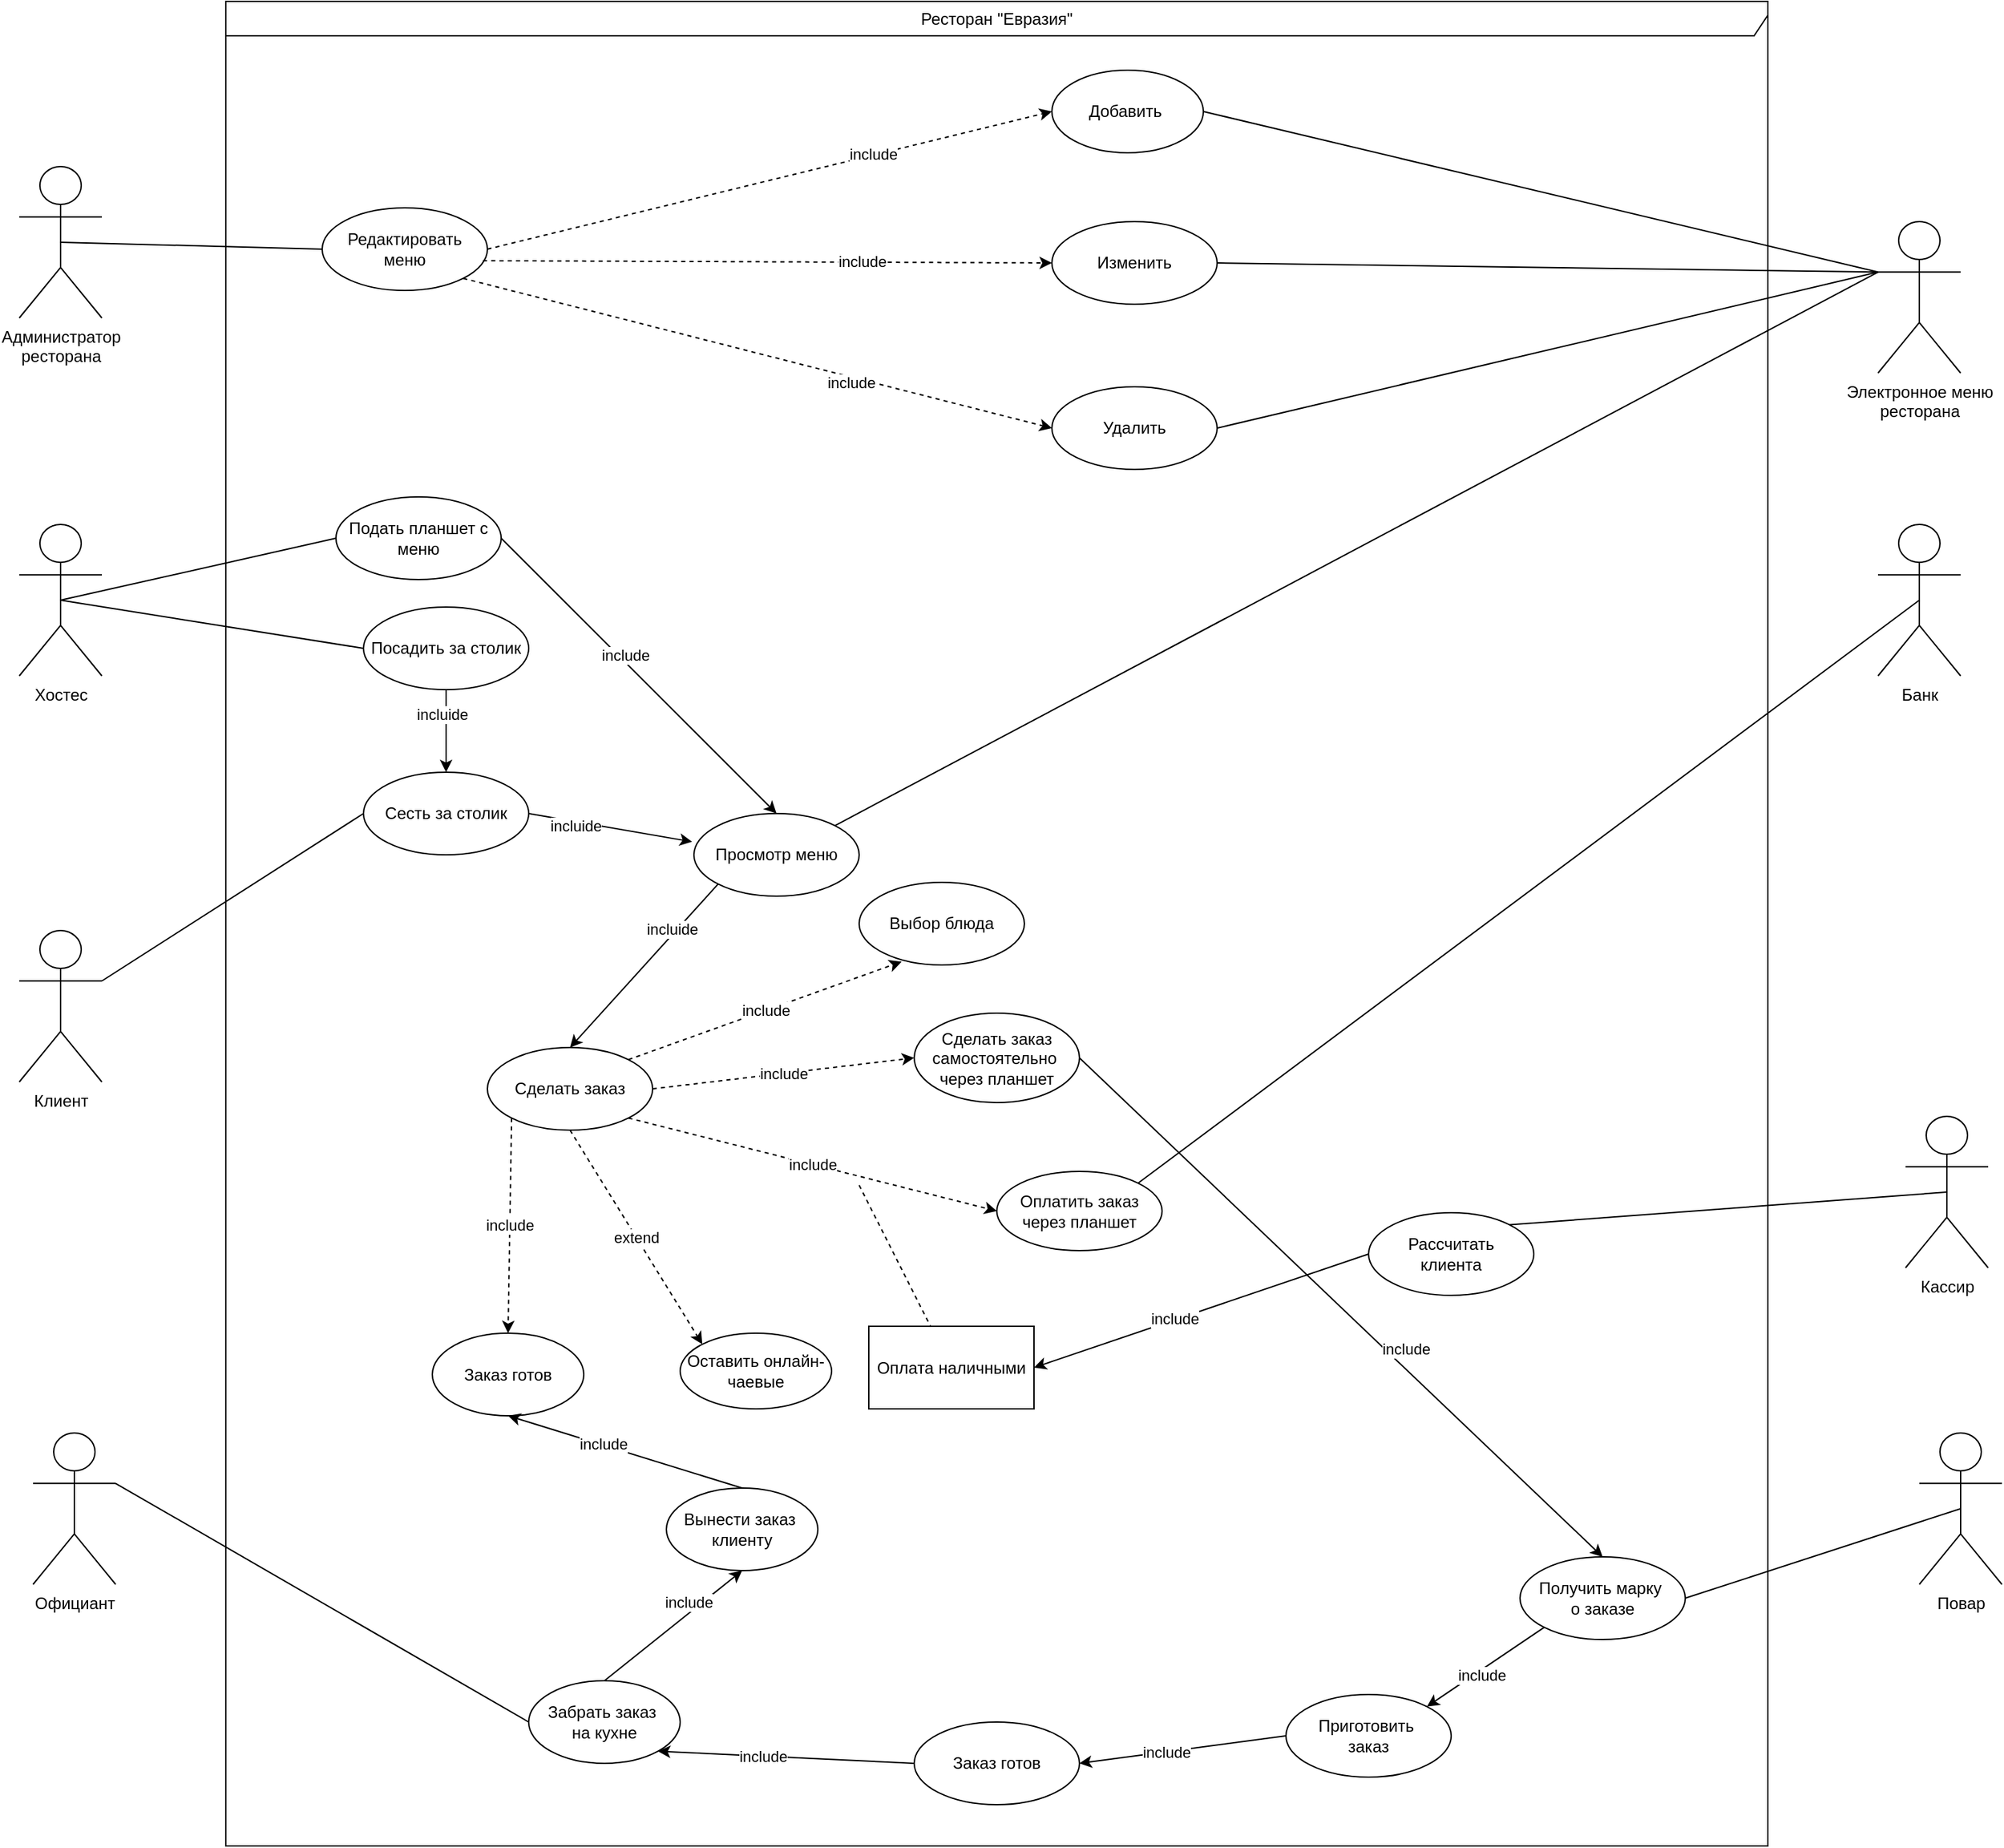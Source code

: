 <mxfile version="20.6.0" type="github"><diagram id="jOTPu-fgCYWfmJo3bVkl" name="Страница 1"><mxGraphModel dx="2292" dy="2492" grid="1" gridSize="10" guides="1" tooltips="1" connect="1" arrows="1" fold="1" page="1" pageScale="1" pageWidth="827" pageHeight="1169" math="0" shadow="0"><root><mxCell id="0"/><mxCell id="1" parent="0"/><mxCell id="QzONy5Tuctu28Yl9SVjZ-64" value="Ресторан &quot;Евразия&quot;" style="shape=umlFrame;whiteSpace=wrap;html=1;width=1120;height=25;" parent="1" vertex="1"><mxGeometry x="240" y="-250" width="1120" height="1340" as="geometry"/></mxCell><mxCell id="BUnACG9ysn0ViWNAdQbh-1" value="Хостес" style="shape=umlActor;verticalLabelPosition=bottom;verticalAlign=top;html=1;outlineConnect=0;" parent="1" vertex="1"><mxGeometry x="90" y="130" width="60" height="110" as="geometry"/></mxCell><mxCell id="BUnACG9ysn0ViWNAdQbh-2" value="Клиент" style="shape=umlActor;verticalLabelPosition=bottom;verticalAlign=top;html=1;outlineConnect=0;" parent="1" vertex="1"><mxGeometry x="90" y="425" width="60" height="110" as="geometry"/></mxCell><mxCell id="BUnACG9ysn0ViWNAdQbh-3" value="Посадить за столик&lt;span style=&quot;color: rgba(0, 0, 0, 0); font-family: monospace; font-size: 0px; text-align: start;&quot;&gt;%3CmxGraphModel%3E%3Croot%3E%3CmxCell%20id%3D%220%22%2F%3E%3CmxCell%20id%3D%221%22%20parent%3D%220%22%2F%3E%3CmxCell%20id%3D%222%22%20value%3D%22%D0%A5%D0%BE%D1%81%D1%82%D0%B5%D1%81%22%20style%3D%22shape%3DumlActor%3BverticalLabelPosition%3Dbottom%3BverticalAlign%3Dtop%3Bhtml%3D1%3BoutlineConnect%3D0%3B%22%20vertex%3D%221%22%20parent%3D%221%22%3E%3CmxGeometry%20x%3D%22100%22%20y%3D%22120%22%20width%3D%2260%22%20height%3D%22110%22%20as%3D%22geometry%22%2F%3E%3C%2FmxCell%3E%3C%2Froot%3E%3C%2FmxGraphModel%3E&lt;/span&gt;" style="ellipse;whiteSpace=wrap;html=1;" parent="1" vertex="1"><mxGeometry x="340" y="190" width="120" height="60" as="geometry"/></mxCell><mxCell id="BUnACG9ysn0ViWNAdQbh-4" value="Подать планшет с меню" style="ellipse;whiteSpace=wrap;html=1;" parent="1" vertex="1"><mxGeometry x="320" y="110" width="120" height="60" as="geometry"/></mxCell><mxCell id="BUnACG9ysn0ViWNAdQbh-6" value="Просмотр меню" style="ellipse;whiteSpace=wrap;html=1;" parent="1" vertex="1"><mxGeometry x="580" y="340" width="120" height="60" as="geometry"/></mxCell><mxCell id="BUnACG9ysn0ViWNAdQbh-7" value="Сделать заказ" style="ellipse;whiteSpace=wrap;html=1;" parent="1" vertex="1"><mxGeometry x="430" y="510" width="120" height="60" as="geometry"/></mxCell><mxCell id="BUnACG9ysn0ViWNAdQbh-8" value="Выбор блюда" style="ellipse;whiteSpace=wrap;html=1;" parent="1" vertex="1"><mxGeometry x="700" y="390" width="120" height="60" as="geometry"/></mxCell><mxCell id="BUnACG9ysn0ViWNAdQbh-9" value="Сделать заказ&lt;br&gt;самостоятельно&amp;nbsp;&lt;br&gt;через планшет" style="ellipse;whiteSpace=wrap;html=1;" parent="1" vertex="1"><mxGeometry x="740" y="485" width="120" height="65" as="geometry"/></mxCell><mxCell id="BUnACG9ysn0ViWNAdQbh-14" value="Оставить онлайн-чаевые" style="ellipse;whiteSpace=wrap;html=1;" parent="1" vertex="1"><mxGeometry x="570" y="717.5" width="110" height="55" as="geometry"/></mxCell><mxCell id="mWOCAa5mmgx471PRWm28-2" value="extend" style="endArrow=classic;html=1;exitX=0.5;exitY=1;exitDx=0;exitDy=0;entryX=0;entryY=0;entryDx=0;entryDy=0;dashed=1;rounded=0;" parent="1" source="BUnACG9ysn0ViWNAdQbh-7" target="BUnACG9ysn0ViWNAdQbh-14" edge="1"><mxGeometry width="50" height="50" relative="1" as="geometry"><mxPoint x="480" y="620" as="sourcePoint"/><mxPoint x="530" y="570" as="targetPoint"/><Array as="points"/></mxGeometry></mxCell><mxCell id="mWOCAa5mmgx471PRWm28-3" value="include" style="endArrow=classic;html=1;exitX=1;exitY=1;exitDx=0;exitDy=0;entryX=0;entryY=0.5;entryDx=0;entryDy=0;dashed=1;rounded=0;" parent="1" source="BUnACG9ysn0ViWNAdQbh-7" target="BUnACG9ysn0ViWNAdQbh-13" edge="1"><mxGeometry width="50" height="50" relative="1" as="geometry"><mxPoint x="475" y="520" as="sourcePoint"/><mxPoint x="535" y="620" as="targetPoint"/><Array as="points"/></mxGeometry></mxCell><mxCell id="mWOCAa5mmgx471PRWm28-4" value="include" style="endArrow=classic;html=1;exitX=1;exitY=0.5;exitDx=0;exitDy=0;entryX=0;entryY=0.5;entryDx=0;entryDy=0;dashed=1;rounded=0;" parent="1" source="BUnACG9ysn0ViWNAdQbh-7" target="BUnACG9ysn0ViWNAdQbh-9" edge="1"><mxGeometry width="50" height="50" relative="1" as="geometry"><mxPoint x="485" y="530" as="sourcePoint"/><mxPoint x="545" y="630" as="targetPoint"/><Array as="points"/></mxGeometry></mxCell><mxCell id="mWOCAa5mmgx471PRWm28-5" value="include" style="endArrow=classic;html=1;exitX=1;exitY=0;exitDx=0;exitDy=0;entryX=0.257;entryY=0.96;entryDx=0;entryDy=0;dashed=1;entryPerimeter=0;rounded=0;" parent="1" source="BUnACG9ysn0ViWNAdQbh-7" target="BUnACG9ysn0ViWNAdQbh-8" edge="1"><mxGeometry width="50" height="50" relative="1" as="geometry"><mxPoint x="410" y="300" as="sourcePoint"/><mxPoint x="470" y="400" as="targetPoint"/><Array as="points"/></mxGeometry></mxCell><mxCell id="mWOCAa5mmgx471PRWm28-8" value="" style="endArrow=none;html=1;exitX=0.5;exitY=0.5;exitDx=0;exitDy=0;exitPerimeter=0;entryX=0;entryY=0.5;entryDx=0;entryDy=0;rounded=0;" parent="1" source="BUnACG9ysn0ViWNAdQbh-1" target="BUnACG9ysn0ViWNAdQbh-3" edge="1"><mxGeometry width="50" height="50" relative="1" as="geometry"><mxPoint x="200" y="269.997" as="sourcePoint"/><mxPoint x="280" y="308.33" as="targetPoint"/></mxGeometry></mxCell><mxCell id="mWOCAa5mmgx471PRWm28-9" value="" style="endArrow=none;html=1;exitX=0.5;exitY=0.5;exitDx=0;exitDy=0;exitPerimeter=0;entryX=0;entryY=0.5;entryDx=0;entryDy=0;rounded=0;" parent="1" source="BUnACG9ysn0ViWNAdQbh-1" target="BUnACG9ysn0ViWNAdQbh-4" edge="1"><mxGeometry width="50" height="50" relative="1" as="geometry"><mxPoint x="140" y="185" as="sourcePoint"/><mxPoint x="220" y="250" as="targetPoint"/></mxGeometry></mxCell><mxCell id="mWOCAa5mmgx471PRWm28-11" value="Электронное меню&lt;br&gt;ресторана" style="shape=umlActor;verticalLabelPosition=bottom;verticalAlign=top;html=1;outlineConnect=0;" parent="1" vertex="1"><mxGeometry x="1440" y="-90" width="60" height="110" as="geometry"/></mxCell><mxCell id="mWOCAa5mmgx471PRWm28-12" value="Администратор&lt;br&gt;ресторана" style="shape=umlActor;verticalLabelPosition=bottom;verticalAlign=top;html=1;outlineConnect=0;" parent="1" vertex="1"><mxGeometry x="90" y="-130" width="60" height="110" as="geometry"/></mxCell><mxCell id="mWOCAa5mmgx471PRWm28-14" value="Редактировать&lt;br&gt;меню" style="ellipse;whiteSpace=wrap;html=1;" parent="1" vertex="1"><mxGeometry x="310" y="-100" width="120" height="60" as="geometry"/></mxCell><mxCell id="mWOCAa5mmgx471PRWm28-15" value="Изменить" style="ellipse;whiteSpace=wrap;html=1;" parent="1" vertex="1"><mxGeometry x="840" y="-90" width="120" height="60" as="geometry"/></mxCell><mxCell id="mWOCAa5mmgx471PRWm28-16" value="Добавить&amp;nbsp;" style="ellipse;whiteSpace=wrap;html=1;" parent="1" vertex="1"><mxGeometry x="840" y="-200" width="110" height="60" as="geometry"/></mxCell><mxCell id="mWOCAa5mmgx471PRWm28-18" value="Удалить" style="ellipse;whiteSpace=wrap;html=1;" parent="1" vertex="1"><mxGeometry x="840" y="30" width="120" height="60" as="geometry"/></mxCell><mxCell id="QzONy5Tuctu28Yl9SVjZ-1" value="" style="endArrow=none;html=1;entryX=0;entryY=0.333;entryDx=0;entryDy=0;entryPerimeter=0;exitX=1;exitY=0.5;exitDx=0;exitDy=0;rounded=0;" parent="1" source="mWOCAa5mmgx471PRWm28-16" target="mWOCAa5mmgx471PRWm28-11" edge="1"><mxGeometry width="50" height="50" relative="1" as="geometry"><mxPoint x="1060" y="-10" as="sourcePoint"/><mxPoint x="1110" y="-60" as="targetPoint"/></mxGeometry></mxCell><mxCell id="QzONy5Tuctu28Yl9SVjZ-2" value="" style="endArrow=none;html=1;entryX=0;entryY=0.333;entryDx=0;entryDy=0;entryPerimeter=0;exitX=1;exitY=0.5;exitDx=0;exitDy=0;rounded=0;" parent="1" source="mWOCAa5mmgx471PRWm28-15" target="mWOCAa5mmgx471PRWm28-11" edge="1"><mxGeometry width="50" height="50" relative="1" as="geometry"><mxPoint x="990" y="-90.83" as="sourcePoint"/><mxPoint x="1140" y="-19.163" as="targetPoint"/></mxGeometry></mxCell><mxCell id="QzONy5Tuctu28Yl9SVjZ-3" value="" style="endArrow=none;html=1;entryX=0;entryY=0.333;entryDx=0;entryDy=0;entryPerimeter=0;exitX=1;exitY=0.5;exitDx=0;exitDy=0;rounded=0;" parent="1" source="mWOCAa5mmgx471PRWm28-18" target="mWOCAa5mmgx471PRWm28-11" edge="1"><mxGeometry width="50" height="50" relative="1" as="geometry"><mxPoint x="1000" y="-0.83" as="sourcePoint"/><mxPoint x="1150" y="70.837" as="targetPoint"/></mxGeometry></mxCell><mxCell id="QzONy5Tuctu28Yl9SVjZ-5" value="" style="endArrow=classic;html=1;dashed=1;entryX=0;entryY=0.5;entryDx=0;entryDy=0;exitX=1;exitY=0.5;exitDx=0;exitDy=0;rounded=0;" parent="1" source="mWOCAa5mmgx471PRWm28-14" target="mWOCAa5mmgx471PRWm28-16" edge="1"><mxGeometry width="50" height="50" relative="1" as="geometry"><mxPoint x="700" y="70" as="sourcePoint"/><mxPoint x="750" y="20" as="targetPoint"/></mxGeometry></mxCell><mxCell id="QzONy5Tuctu28Yl9SVjZ-9" value="include" style="edgeLabel;html=1;align=center;verticalAlign=middle;resizable=0;points=[];" parent="QzONy5Tuctu28Yl9SVjZ-5" vertex="1" connectable="0"><mxGeometry x="0.365" y="1" relative="1" as="geometry"><mxPoint as="offset"/></mxGeometry></mxCell><mxCell id="QzONy5Tuctu28Yl9SVjZ-6" value="" style="endArrow=classic;html=1;dashed=1;entryX=0;entryY=0.5;entryDx=0;entryDy=0;exitX=0.973;exitY=0.64;exitDx=0;exitDy=0;exitPerimeter=0;rounded=0;" parent="1" source="mWOCAa5mmgx471PRWm28-14" target="mWOCAa5mmgx471PRWm28-15" edge="1"><mxGeometry width="50" height="50" relative="1" as="geometry"><mxPoint x="440" y="-105" as="sourcePoint"/><mxPoint x="880" y="-155" as="targetPoint"/></mxGeometry></mxCell><mxCell id="QzONy5Tuctu28Yl9SVjZ-10" value="include" style="edgeLabel;html=1;align=center;verticalAlign=middle;resizable=0;points=[];" parent="QzONy5Tuctu28Yl9SVjZ-6" vertex="1" connectable="0"><mxGeometry x="0.331" y="1" relative="1" as="geometry"><mxPoint as="offset"/></mxGeometry></mxCell><mxCell id="QzONy5Tuctu28Yl9SVjZ-7" value="" style="endArrow=classic;html=1;dashed=1;entryX=0;entryY=0.5;entryDx=0;entryDy=0;exitX=1;exitY=1;exitDx=0;exitDy=0;rounded=0;" parent="1" source="mWOCAa5mmgx471PRWm28-14" target="mWOCAa5mmgx471PRWm28-18" edge="1"><mxGeometry width="50" height="50" relative="1" as="geometry"><mxPoint x="450" y="-95" as="sourcePoint"/><mxPoint x="890" y="-145" as="targetPoint"/></mxGeometry></mxCell><mxCell id="QzONy5Tuctu28Yl9SVjZ-11" value="include" style="edgeLabel;html=1;align=center;verticalAlign=middle;resizable=0;points=[];" parent="QzONy5Tuctu28Yl9SVjZ-7" vertex="1" connectable="0"><mxGeometry x="0.32" y="-4" relative="1" as="geometry"><mxPoint as="offset"/></mxGeometry></mxCell><mxCell id="QzONy5Tuctu28Yl9SVjZ-8" value="" style="endArrow=none;html=1;exitX=0.5;exitY=0.5;exitDx=0;exitDy=0;exitPerimeter=0;entryX=0;entryY=0.5;entryDx=0;entryDy=0;rounded=0;" parent="1" source="mWOCAa5mmgx471PRWm28-12" target="mWOCAa5mmgx471PRWm28-14" edge="1"><mxGeometry width="50" height="50" relative="1" as="geometry"><mxPoint x="210" y="40" as="sourcePoint"/><mxPoint x="390" y="-30" as="targetPoint"/></mxGeometry></mxCell><mxCell id="QzONy5Tuctu28Yl9SVjZ-12" value="" style="endArrow=none;html=1;entryX=0;entryY=0.333;entryDx=0;entryDy=0;entryPerimeter=0;exitX=1;exitY=0;exitDx=0;exitDy=0;rounded=0;" parent="1" source="BUnACG9ysn0ViWNAdQbh-6" target="mWOCAa5mmgx471PRWm28-11" edge="1"><mxGeometry width="50" height="50" relative="1" as="geometry"><mxPoint x="870.001" y="160.652" as="sourcePoint"/><mxPoint x="1156.11" y="19.997" as="targetPoint"/></mxGeometry></mxCell><mxCell id="QzONy5Tuctu28Yl9SVjZ-14" value="Официант" style="shape=umlActor;verticalLabelPosition=bottom;verticalAlign=top;html=1;outlineConnect=0;" parent="1" vertex="1"><mxGeometry x="100" y="790" width="60" height="110" as="geometry"/></mxCell><mxCell id="QzONy5Tuctu28Yl9SVjZ-24" value="Повар" style="shape=umlActor;verticalLabelPosition=bottom;verticalAlign=top;html=1;outlineConnect=0;" parent="1" vertex="1"><mxGeometry x="1470" y="790" width="60" height="110" as="geometry"/></mxCell><mxCell id="QzONy5Tuctu28Yl9SVjZ-25" value="Приготовить&amp;nbsp;&lt;br&gt;заказ" style="ellipse;whiteSpace=wrap;html=1;" parent="1" vertex="1"><mxGeometry x="1010" y="980" width="120" height="60" as="geometry"/></mxCell><mxCell id="QzONy5Tuctu28Yl9SVjZ-33" value="" style="endArrow=none;html=1;entryX=0.5;entryY=0.5;entryDx=0;entryDy=0;entryPerimeter=0;exitX=1;exitY=0.5;exitDx=0;exitDy=0;rounded=0;" parent="1" source="TwKvQitAx3cd96XKAr6E-12" target="QzONy5Tuctu28Yl9SVjZ-24" edge="1"><mxGeometry width="50" height="50" relative="1" as="geometry"><mxPoint x="700" y="650" as="sourcePoint"/><mxPoint x="750" y="600" as="targetPoint"/></mxGeometry></mxCell><mxCell id="QzONy5Tuctu28Yl9SVjZ-35" value="Забрать заказ&amp;nbsp;&lt;br&gt;на кухне" style="ellipse;whiteSpace=wrap;html=1;" parent="1" vertex="1"><mxGeometry x="460" y="970" width="110" height="60" as="geometry"/></mxCell><mxCell id="QzONy5Tuctu28Yl9SVjZ-50" value="Кассир" style="shape=umlActor;verticalLabelPosition=bottom;verticalAlign=top;html=1;outlineConnect=0;" parent="1" vertex="1"><mxGeometry x="1460" y="560" width="60" height="110" as="geometry"/></mxCell><mxCell id="QzONy5Tuctu28Yl9SVjZ-51" value="Рассчитать&lt;br&gt;клиента" style="ellipse;whiteSpace=wrap;html=1;" parent="1" vertex="1"><mxGeometry x="1070" y="630" width="120" height="60" as="geometry"/></mxCell><mxCell id="QzONy5Tuctu28Yl9SVjZ-52" value="" style="endArrow=none;html=1;entryX=0.5;entryY=0.5;entryDx=0;entryDy=0;entryPerimeter=0;exitX=1;exitY=0;exitDx=0;exitDy=0;rounded=0;" parent="1" source="QzONy5Tuctu28Yl9SVjZ-51" target="QzONy5Tuctu28Yl9SVjZ-50" edge="1"><mxGeometry width="50" height="50" relative="1" as="geometry"><mxPoint x="1096.0" y="770" as="sourcePoint"/><mxPoint x="1386" y="770" as="targetPoint"/></mxGeometry></mxCell><mxCell id="QzONy5Tuctu28Yl9SVjZ-53" value="" style="endArrow=classic;html=1;exitX=0;exitY=0.5;exitDx=0;exitDy=0;entryX=1;entryY=0.5;entryDx=0;entryDy=0;rounded=0;" parent="1" source="QzONy5Tuctu28Yl9SVjZ-51" target="QzONy5Tuctu28Yl9SVjZ-56" edge="1"><mxGeometry width="50" height="50" relative="1" as="geometry"><mxPoint x="1069.999" y="595.076" as="sourcePoint"/><mxPoint x="1181.601" y="630.004" as="targetPoint"/><Array as="points"/></mxGeometry></mxCell><mxCell id="QzONy5Tuctu28Yl9SVjZ-54" value="include" style="edgeLabel;html=1;align=center;verticalAlign=middle;resizable=0;points=[];" parent="QzONy5Tuctu28Yl9SVjZ-53" vertex="1" connectable="0"><mxGeometry x="0.212" y="5" relative="1" as="geometry"><mxPoint x="4" y="-8" as="offset"/></mxGeometry></mxCell><mxCell id="QzONy5Tuctu28Yl9SVjZ-55" value="" style="endArrow=none;dashed=1;html=1;rounded=0;" parent="1" target="QzONy5Tuctu28Yl9SVjZ-56" edge="1"><mxGeometry width="50" height="50" relative="1" as="geometry"><mxPoint x="700" y="610" as="sourcePoint"/><mxPoint x="990" y="530" as="targetPoint"/></mxGeometry></mxCell><mxCell id="QzONy5Tuctu28Yl9SVjZ-56" value="Оплата наличными" style="whiteSpace=wrap;html=1;" parent="1" vertex="1"><mxGeometry x="707" y="712.5" width="120" height="60" as="geometry"/></mxCell><mxCell id="QzONy5Tuctu28Yl9SVjZ-59" value="Банк" style="shape=umlActor;verticalLabelPosition=bottom;verticalAlign=top;html=1;outlineConnect=0;" parent="1" vertex="1"><mxGeometry x="1440" y="130" width="60" height="110" as="geometry"/></mxCell><mxCell id="QzONy5Tuctu28Yl9SVjZ-60" value="" style="endArrow=none;html=1;entryX=0.5;entryY=0.5;entryDx=0;entryDy=0;entryPerimeter=0;exitX=1;exitY=0;exitDx=0;exitDy=0;rounded=0;" parent="1" source="BUnACG9ysn0ViWNAdQbh-13" target="QzONy5Tuctu28Yl9SVjZ-59" edge="1"><mxGeometry width="50" height="50" relative="1" as="geometry"><mxPoint x="1050.0" y="370" as="sourcePoint"/><mxPoint x="1390" y="-43.333" as="targetPoint"/></mxGeometry></mxCell><mxCell id="QzONy5Tuctu28Yl9SVjZ-72" value="Сесть за столик" style="ellipse;whiteSpace=wrap;html=1;" parent="1" vertex="1"><mxGeometry x="340" y="310" width="120" height="60" as="geometry"/></mxCell><mxCell id="QzONy5Tuctu28Yl9SVjZ-74" value="" style="endArrow=classic;html=1;exitX=1;exitY=0.5;exitDx=0;exitDy=0;entryX=0.5;entryY=0;entryDx=0;entryDy=0;rounded=0;" parent="1" source="BUnACG9ysn0ViWNAdQbh-4" target="BUnACG9ysn0ViWNAdQbh-6" edge="1"><mxGeometry width="50" height="50" relative="1" as="geometry"><mxPoint x="750" y="360" as="sourcePoint"/><mxPoint x="800" y="310" as="targetPoint"/></mxGeometry></mxCell><mxCell id="QzONy5Tuctu28Yl9SVjZ-78" value="include" style="edgeLabel;html=1;align=center;verticalAlign=middle;resizable=0;points=[];" parent="QzONy5Tuctu28Yl9SVjZ-74" vertex="1" connectable="0"><mxGeometry x="-0.125" y="3" relative="1" as="geometry"><mxPoint as="offset"/></mxGeometry></mxCell><mxCell id="QzONy5Tuctu28Yl9SVjZ-76" value="" style="endArrow=classic;html=1;exitX=0.5;exitY=1;exitDx=0;exitDy=0;entryX=0.5;entryY=0;entryDx=0;entryDy=0;rounded=0;" parent="1" source="BUnACG9ysn0ViWNAdQbh-3" target="QzONy5Tuctu28Yl9SVjZ-72" edge="1"><mxGeometry width="50" height="50" relative="1" as="geometry"><mxPoint x="404.42" y="110" as="sourcePoint"/><mxPoint x="740.002" y="162.565" as="targetPoint"/></mxGeometry></mxCell><mxCell id="QzONy5Tuctu28Yl9SVjZ-79" value="incluide" style="edgeLabel;html=1;align=center;verticalAlign=middle;resizable=0;points=[];" parent="QzONy5Tuctu28Yl9SVjZ-76" vertex="1" connectable="0"><mxGeometry x="-0.421" y="-3" relative="1" as="geometry"><mxPoint as="offset"/></mxGeometry></mxCell><mxCell id="QzONy5Tuctu28Yl9SVjZ-84" value="" style="endArrow=none;html=1;exitX=1;exitY=0.333;exitDx=0;exitDy=0;exitPerimeter=0;entryX=0;entryY=0.5;entryDx=0;entryDy=0;rounded=0;" parent="1" source="BUnACG9ysn0ViWNAdQbh-2" target="QzONy5Tuctu28Yl9SVjZ-72" edge="1"><mxGeometry width="50" height="50" relative="1" as="geometry"><mxPoint x="130" y="195" as="sourcePoint"/><mxPoint x="350.0" y="225" as="targetPoint"/></mxGeometry></mxCell><mxCell id="QzONy5Tuctu28Yl9SVjZ-85" value="" style="endArrow=classic;html=1;exitX=1;exitY=0.5;exitDx=0;exitDy=0;entryX=-0.011;entryY=0.342;entryDx=0;entryDy=0;entryPerimeter=0;rounded=0;" parent="1" source="QzONy5Tuctu28Yl9SVjZ-72" target="BUnACG9ysn0ViWNAdQbh-6" edge="1"><mxGeometry width="50" height="50" relative="1" as="geometry"><mxPoint x="530" y="280" as="sourcePoint"/><mxPoint x="530" y="350" as="targetPoint"/></mxGeometry></mxCell><mxCell id="QzONy5Tuctu28Yl9SVjZ-86" value="incluide" style="edgeLabel;html=1;align=center;verticalAlign=middle;resizable=0;points=[];" parent="QzONy5Tuctu28Yl9SVjZ-85" vertex="1" connectable="0"><mxGeometry x="-0.421" y="-3" relative="1" as="geometry"><mxPoint as="offset"/></mxGeometry></mxCell><mxCell id="QzONy5Tuctu28Yl9SVjZ-87" value="" style="endArrow=classic;html=1;exitX=0;exitY=1;exitDx=0;exitDy=0;entryX=0.5;entryY=0;entryDx=0;entryDy=0;rounded=0;" parent="1" source="BUnACG9ysn0ViWNAdQbh-6" target="BUnACG9ysn0ViWNAdQbh-7" edge="1"><mxGeometry width="50" height="50" relative="1" as="geometry"><mxPoint x="460.0" y="345" as="sourcePoint"/><mxPoint x="588.79" y="367.1" as="targetPoint"/></mxGeometry></mxCell><mxCell id="QzONy5Tuctu28Yl9SVjZ-88" value="incluide" style="edgeLabel;html=1;align=center;verticalAlign=middle;resizable=0;points=[];" parent="QzONy5Tuctu28Yl9SVjZ-87" vertex="1" connectable="0"><mxGeometry x="-0.421" y="-3" relative="1" as="geometry"><mxPoint as="offset"/></mxGeometry></mxCell><mxCell id="LJ4qwf6Aqu4JJtOisRwD-1" value="Заказ готов" style="ellipse;whiteSpace=wrap;html=1;" parent="1" vertex="1"><mxGeometry x="740" y="1000" width="120" height="60" as="geometry"/></mxCell><mxCell id="LJ4qwf6Aqu4JJtOisRwD-2" value="" style="endArrow=classic;html=1;entryX=1;entryY=0.5;entryDx=0;entryDy=0;exitX=0;exitY=0.5;exitDx=0;exitDy=0;rounded=0;" parent="1" source="QzONy5Tuctu28Yl9SVjZ-25" target="LJ4qwf6Aqu4JJtOisRwD-1" edge="1"><mxGeometry width="50" height="50" relative="1" as="geometry"><mxPoint x="1100" y="930" as="sourcePoint"/><mxPoint x="1120" y="1010" as="targetPoint"/><Array as="points"/></mxGeometry></mxCell><mxCell id="LJ4qwf6Aqu4JJtOisRwD-3" value="include" style="edgeLabel;html=1;align=center;verticalAlign=middle;resizable=0;points=[];" parent="LJ4qwf6Aqu4JJtOisRwD-2" vertex="1" connectable="0"><mxGeometry x="0.212" y="5" relative="1" as="geometry"><mxPoint x="3" y="-5" as="offset"/></mxGeometry></mxCell><mxCell id="LJ4qwf6Aqu4JJtOisRwD-6" value="" style="endArrow=classic;html=1;entryX=1;entryY=1;entryDx=0;entryDy=0;exitX=0;exitY=0.5;exitDx=0;exitDy=0;rounded=0;" parent="1" source="LJ4qwf6Aqu4JJtOisRwD-1" target="QzONy5Tuctu28Yl9SVjZ-35" edge="1"><mxGeometry width="50" height="50" relative="1" as="geometry"><mxPoint x="850" y="970" as="sourcePoint"/><mxPoint x="710.0" y="1000" as="targetPoint"/><Array as="points"/></mxGeometry></mxCell><mxCell id="LJ4qwf6Aqu4JJtOisRwD-7" value="include" style="edgeLabel;html=1;align=center;verticalAlign=middle;resizable=0;points=[];" parent="LJ4qwf6Aqu4JJtOisRwD-6" vertex="1" connectable="0"><mxGeometry x="0.212" y="5" relative="1" as="geometry"><mxPoint x="3" y="-5" as="offset"/></mxGeometry></mxCell><mxCell id="LJ4qwf6Aqu4JJtOisRwD-9" value="include" style="endArrow=classic;html=1;exitX=0;exitY=1;exitDx=0;exitDy=0;dashed=1;rounded=0;entryX=0.5;entryY=0;entryDx=0;entryDy=0;" parent="1" source="BUnACG9ysn0ViWNAdQbh-7" target="LJ4qwf6Aqu4JJtOisRwD-10" edge="1"><mxGeometry width="50" height="50" relative="1" as="geometry"><mxPoint x="382.426" y="650.003" as="sourcePoint"/><mxPoint x="550.0" y="720.04" as="targetPoint"/><Array as="points"/></mxGeometry></mxCell><mxCell id="LJ4qwf6Aqu4JJtOisRwD-10" value="Заказ готов" style="ellipse;whiteSpace=wrap;html=1;" parent="1" vertex="1"><mxGeometry x="390" y="717.5" width="110" height="60" as="geometry"/></mxCell><mxCell id="LJ4qwf6Aqu4JJtOisRwD-11" value="" style="endArrow=classic;html=1;entryX=0.5;entryY=1;entryDx=0;entryDy=0;exitX=0.5;exitY=0;exitDx=0;exitDy=0;rounded=0;" parent="1" source="TwKvQitAx3cd96XKAr6E-9" target="LJ4qwf6Aqu4JJtOisRwD-10" edge="1"><mxGeometry width="50" height="50" relative="1" as="geometry"><mxPoint x="707" y="982.5" as="sourcePoint"/><mxPoint x="637" y="790" as="targetPoint"/><Array as="points"/></mxGeometry></mxCell><mxCell id="LJ4qwf6Aqu4JJtOisRwD-12" value="include" style="edgeLabel;html=1;align=center;verticalAlign=middle;resizable=0;points=[];" parent="LJ4qwf6Aqu4JJtOisRwD-11" vertex="1" connectable="0"><mxGeometry x="0.212" y="5" relative="1" as="geometry"><mxPoint x="3" y="-5" as="offset"/></mxGeometry></mxCell><mxCell id="BUnACG9ysn0ViWNAdQbh-13" value="Оплатить заказ&lt;br&gt;через планшет" style="ellipse;whiteSpace=wrap;html=1;" parent="1" vertex="1"><mxGeometry x="800" y="600" width="120" height="57.5" as="geometry"/></mxCell><mxCell id="TwKvQitAx3cd96XKAr6E-7" value="" style="endArrow=none;html=1;entryX=0;entryY=0.5;entryDx=0;entryDy=0;exitX=1;exitY=0.333;exitDx=0;exitDy=0;rounded=0;exitPerimeter=0;" edge="1" parent="1" source="QzONy5Tuctu28Yl9SVjZ-14" target="QzONy5Tuctu28Yl9SVjZ-35"><mxGeometry width="50" height="50" relative="1" as="geometry"><mxPoint x="309.996" y="899.997" as="sourcePoint"/><mxPoint x="627.57" y="876.21" as="targetPoint"/></mxGeometry></mxCell><mxCell id="TwKvQitAx3cd96XKAr6E-9" value="Вынести заказ&amp;nbsp;&lt;br&gt;клиенту" style="ellipse;whiteSpace=wrap;html=1;" vertex="1" parent="1"><mxGeometry x="560" y="830" width="110" height="60" as="geometry"/></mxCell><mxCell id="TwKvQitAx3cd96XKAr6E-10" value="" style="endArrow=classic;html=1;entryX=0.5;entryY=1;entryDx=0;entryDy=0;exitX=0.5;exitY=0;exitDx=0;exitDy=0;rounded=0;" edge="1" parent="1" source="QzONy5Tuctu28Yl9SVjZ-35" target="TwKvQitAx3cd96XKAr6E-9"><mxGeometry width="50" height="50" relative="1" as="geometry"><mxPoint x="640" y="952.5" as="sourcePoint"/><mxPoint x="590" y="870" as="targetPoint"/><Array as="points"/></mxGeometry></mxCell><mxCell id="TwKvQitAx3cd96XKAr6E-11" value="include" style="edgeLabel;html=1;align=center;verticalAlign=middle;resizable=0;points=[];" vertex="1" connectable="0" parent="TwKvQitAx3cd96XKAr6E-10"><mxGeometry x="0.212" y="5" relative="1" as="geometry"><mxPoint x="3" y="-5" as="offset"/></mxGeometry></mxCell><mxCell id="TwKvQitAx3cd96XKAr6E-12" value="Получить марку&amp;nbsp;&lt;br&gt;о заказе" style="ellipse;whiteSpace=wrap;html=1;" vertex="1" parent="1"><mxGeometry x="1180" y="880" width="120" height="60" as="geometry"/></mxCell><mxCell id="TwKvQitAx3cd96XKAr6E-13" value="" style="endArrow=classic;html=1;entryX=1;entryY=0;entryDx=0;entryDy=0;exitX=0;exitY=1;exitDx=0;exitDy=0;rounded=0;" edge="1" parent="1" source="TwKvQitAx3cd96XKAr6E-12" target="QzONy5Tuctu28Yl9SVjZ-25"><mxGeometry width="50" height="50" relative="1" as="geometry"><mxPoint x="1280.0" y="980" as="sourcePoint"/><mxPoint x="1130.0" y="1000" as="targetPoint"/><Array as="points"/></mxGeometry></mxCell><mxCell id="TwKvQitAx3cd96XKAr6E-14" value="include" style="edgeLabel;html=1;align=center;verticalAlign=middle;resizable=0;points=[];" vertex="1" connectable="0" parent="TwKvQitAx3cd96XKAr6E-13"><mxGeometry x="0.212" y="5" relative="1" as="geometry"><mxPoint x="3" y="-5" as="offset"/></mxGeometry></mxCell><mxCell id="TwKvQitAx3cd96XKAr6E-17" value="" style="endArrow=classic;html=1;entryX=0.5;entryY=0;entryDx=0;entryDy=0;exitX=1;exitY=0.5;exitDx=0;exitDy=0;rounded=0;" edge="1" parent="1" source="BUnACG9ysn0ViWNAdQbh-9" target="TwKvQitAx3cd96XKAr6E-12"><mxGeometry width="50" height="50" relative="1" as="geometry"><mxPoint x="1080.0" y="780" as="sourcePoint"/><mxPoint x="930.0" y="800" as="targetPoint"/><Array as="points"/></mxGeometry></mxCell><mxCell id="TwKvQitAx3cd96XKAr6E-18" value="include" style="edgeLabel;html=1;align=center;verticalAlign=middle;resizable=0;points=[];" vertex="1" connectable="0" parent="TwKvQitAx3cd96XKAr6E-17"><mxGeometry x="0.212" y="5" relative="1" as="geometry"><mxPoint x="3" y="-5" as="offset"/></mxGeometry></mxCell></root></mxGraphModel></diagram></mxfile>